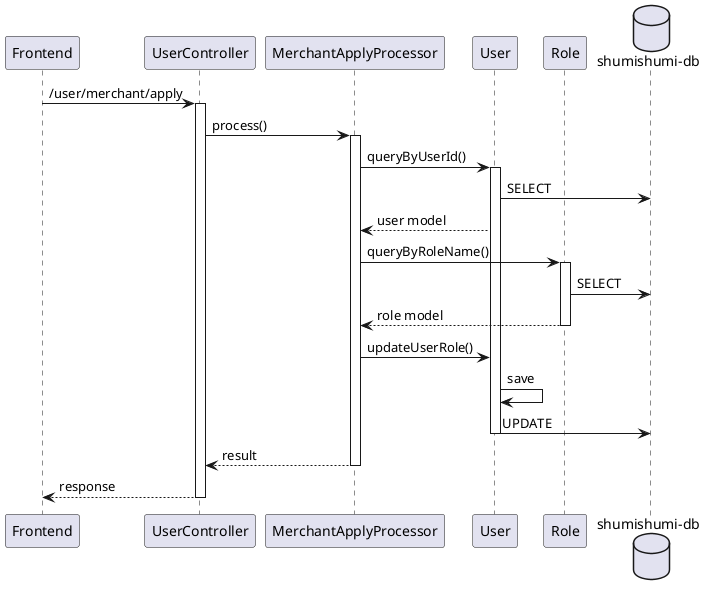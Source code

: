 @startuml merchantApply
participant "Frontend" as fe
participant "UserController" as uc

participant "MerchantApplyProcessor" as proc

participant "User" as um
participant "Role" as rm

database "shumishumi-db" as db

fe -> uc++ : /user/merchant/apply
uc -> proc++ : process()

proc -> um++ : queryByUserId()
um -> db : SELECT
proc <-- um : user model

proc -> rm++ : queryByRoleName()
rm -> db : SELECT
return role model

proc -> um : updateUserRole()
um -> um : save
um -> db : UPDATE
deactivate um

return result
return response

@enduml
